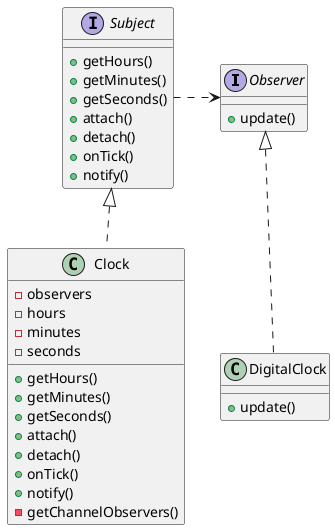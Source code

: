 @startuml

interface Observer {
    +update()
}

class DigitalClock {
    +update()
}

interface Subject {
    +getHours()
    +getMinutes()
    +getSeconds()
    +attach()
    +detach()
    +onTick()
    +notify()
}

class Clock {
    -observers
    -hours
    -minutes
    -seconds
    +getHours()
    +getMinutes()
    +getSeconds()
    +attach()
    +detach()
    +onTick()
    +notify()
    -getChannelObservers()
}

Subject <|.. Clock
Observer <|.. DigitalClock
Subject .> Observer

@enduml